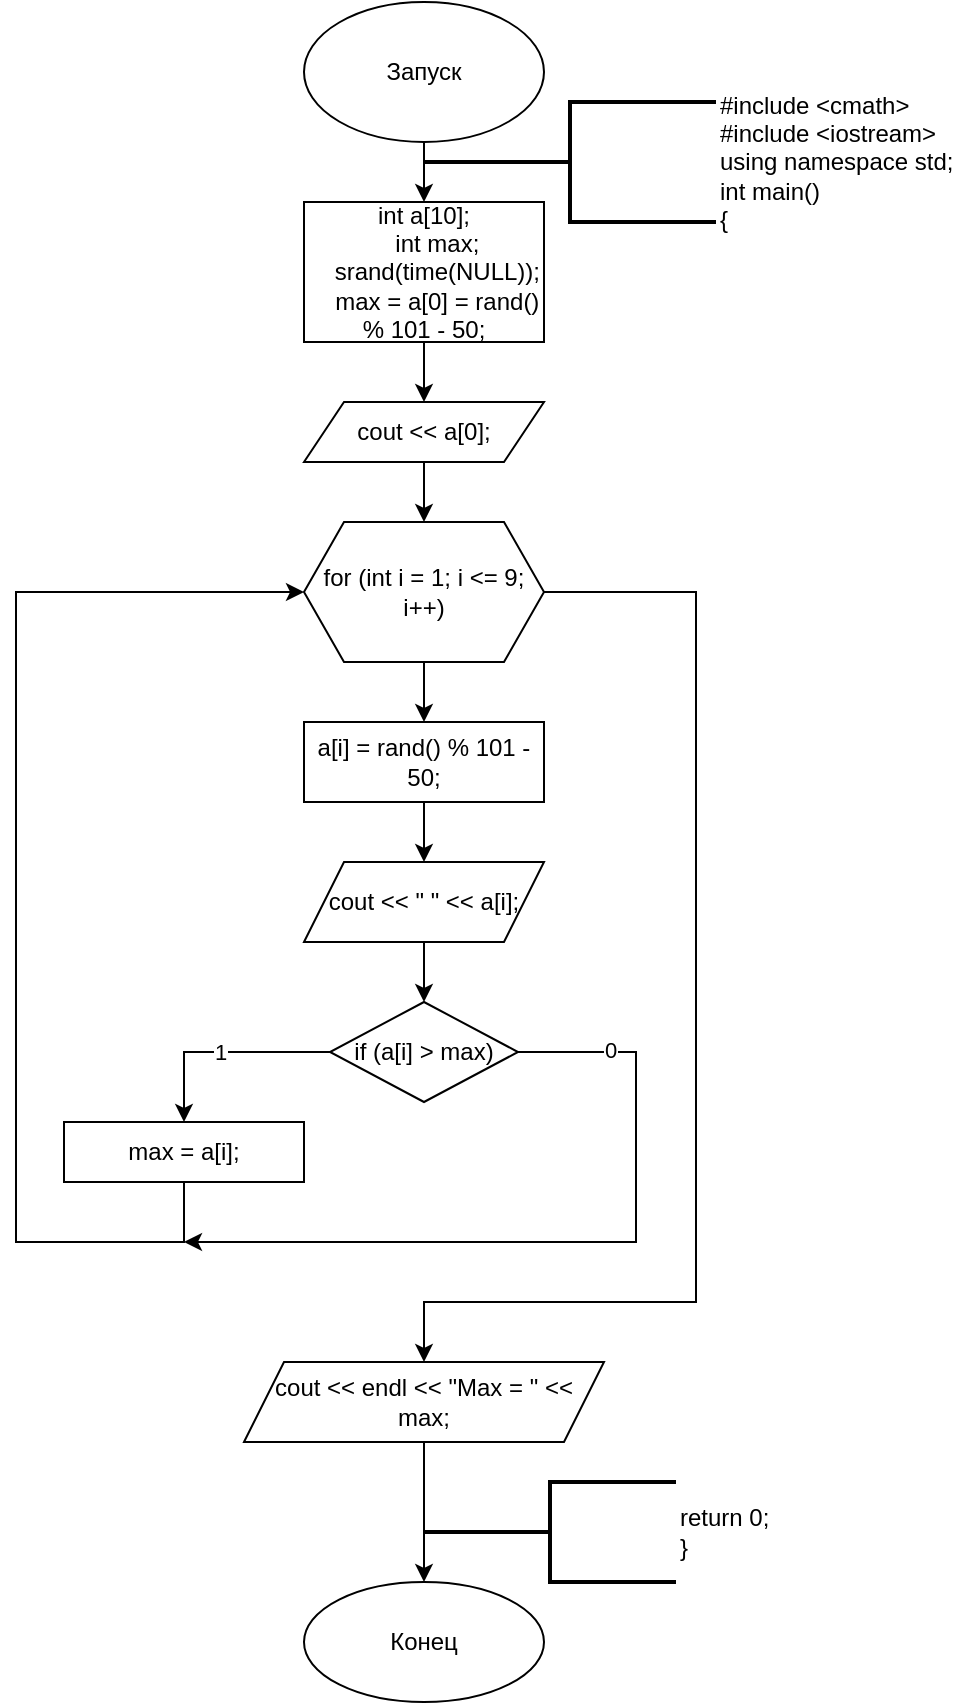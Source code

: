 <mxfile version="16.0.0" type="device"><diagram id="C5RBs43oDa-KdzZeNtuy" name="Page-1"><mxGraphModel dx="1061" dy="615" grid="1" gridSize="10" guides="1" tooltips="1" connect="1" arrows="1" fold="1" page="1" pageScale="1" pageWidth="827" pageHeight="1169" math="0" shadow="0"><root><mxCell id="WIyWlLk6GJQsqaUBKTNV-0"/><mxCell id="WIyWlLk6GJQsqaUBKTNV-1" parent="WIyWlLk6GJQsqaUBKTNV-0"/><mxCell id="OoZ20OrOg8VZuGHtvFxR-2" value="" style="edgeStyle=orthogonalEdgeStyle;rounded=0;orthogonalLoop=1;jettySize=auto;html=1;" parent="WIyWlLk6GJQsqaUBKTNV-1" source="OoZ20OrOg8VZuGHtvFxR-0" target="f6VdV6nys1w6GxwU3ILt-74" edge="1"><mxGeometry relative="1" as="geometry"><mxPoint x="414" y="130" as="targetPoint"/></mxGeometry></mxCell><mxCell id="OoZ20OrOg8VZuGHtvFxR-0" value="Запуск" style="ellipse;whiteSpace=wrap;html=1;" parent="WIyWlLk6GJQsqaUBKTNV-1" vertex="1"><mxGeometry x="354" y="10" width="120" height="70" as="geometry"/></mxCell><mxCell id="OoZ20OrOg8VZuGHtvFxR-36" value="Конец" style="ellipse;whiteSpace=wrap;html=1;" parent="WIyWlLk6GJQsqaUBKTNV-1" vertex="1"><mxGeometry x="354" y="800" width="120" height="60" as="geometry"/></mxCell><mxCell id="OoZ20OrOg8VZuGHtvFxR-38" value="return 0;&#10;}" style="strokeWidth=2;html=1;shape=mxgraph.flowchart.annotation_2;align=left;labelPosition=right;pointerEvents=1;" parent="WIyWlLk6GJQsqaUBKTNV-1" vertex="1"><mxGeometry x="414" y="750" width="126" height="50" as="geometry"/></mxCell><mxCell id="OoZ20OrOg8VZuGHtvFxR-39" value="&lt;div&gt;&lt;/div&gt;&lt;div&gt;&lt;/div&gt;&lt;div&gt;#include &amp;lt;cmath&amp;gt;&lt;/div&gt;&lt;span&gt;#include &amp;lt;iostream&amp;gt;&lt;br&gt;&lt;/span&gt;using namespace std;&lt;br&gt;int main()&lt;br&gt;{" style="strokeWidth=2;html=1;shape=mxgraph.flowchart.annotation_2;align=left;labelPosition=right;pointerEvents=1;" parent="WIyWlLk6GJQsqaUBKTNV-1" vertex="1"><mxGeometry x="414" y="60" width="146" height="60" as="geometry"/></mxCell><mxCell id="f6VdV6nys1w6GxwU3ILt-76" value="" style="edgeStyle=orthogonalEdgeStyle;rounded=0;orthogonalLoop=1;jettySize=auto;html=1;" edge="1" parent="WIyWlLk6GJQsqaUBKTNV-1" source="f6VdV6nys1w6GxwU3ILt-74" target="f6VdV6nys1w6GxwU3ILt-75"><mxGeometry relative="1" as="geometry"/></mxCell><mxCell id="f6VdV6nys1w6GxwU3ILt-74" value="int a[10];&#10;    int max;&#10;    srand(time(NULL));&#10;    max = a[0] = rand() % 101 - 50;" style="rounded=0;whiteSpace=wrap;html=1;" vertex="1" parent="WIyWlLk6GJQsqaUBKTNV-1"><mxGeometry x="354" y="110" width="120" height="70" as="geometry"/></mxCell><mxCell id="f6VdV6nys1w6GxwU3ILt-78" value="" style="edgeStyle=orthogonalEdgeStyle;rounded=0;orthogonalLoop=1;jettySize=auto;html=1;" edge="1" parent="WIyWlLk6GJQsqaUBKTNV-1" source="f6VdV6nys1w6GxwU3ILt-75" target="f6VdV6nys1w6GxwU3ILt-77"><mxGeometry relative="1" as="geometry"/></mxCell><mxCell id="f6VdV6nys1w6GxwU3ILt-75" value="cout &lt;&lt; a[0];" style="shape=parallelogram;perimeter=parallelogramPerimeter;whiteSpace=wrap;html=1;fixedSize=1;rounded=0;" vertex="1" parent="WIyWlLk6GJQsqaUBKTNV-1"><mxGeometry x="354" y="210" width="120" height="30" as="geometry"/></mxCell><mxCell id="f6VdV6nys1w6GxwU3ILt-80" value="" style="edgeStyle=orthogonalEdgeStyle;rounded=0;orthogonalLoop=1;jettySize=auto;html=1;" edge="1" parent="WIyWlLk6GJQsqaUBKTNV-1" source="f6VdV6nys1w6GxwU3ILt-77" target="f6VdV6nys1w6GxwU3ILt-79"><mxGeometry relative="1" as="geometry"/></mxCell><mxCell id="f6VdV6nys1w6GxwU3ILt-123" style="edgeStyle=orthogonalEdgeStyle;rounded=0;orthogonalLoop=1;jettySize=auto;html=1;" edge="1" parent="WIyWlLk6GJQsqaUBKTNV-1" source="f6VdV6nys1w6GxwU3ILt-77" target="f6VdV6nys1w6GxwU3ILt-108"><mxGeometry relative="1" as="geometry"><Array as="points"><mxPoint x="550" y="305"/><mxPoint x="550" y="660"/><mxPoint x="414" y="660"/></Array></mxGeometry></mxCell><mxCell id="f6VdV6nys1w6GxwU3ILt-77" value="for (int i = 1; i &lt;= 9; i++)" style="shape=hexagon;perimeter=hexagonPerimeter2;whiteSpace=wrap;html=1;fixedSize=1;rounded=0;" vertex="1" parent="WIyWlLk6GJQsqaUBKTNV-1"><mxGeometry x="354" y="270" width="120" height="70" as="geometry"/></mxCell><mxCell id="f6VdV6nys1w6GxwU3ILt-82" value="" style="edgeStyle=orthogonalEdgeStyle;rounded=0;orthogonalLoop=1;jettySize=auto;html=1;" edge="1" parent="WIyWlLk6GJQsqaUBKTNV-1" source="f6VdV6nys1w6GxwU3ILt-79" target="f6VdV6nys1w6GxwU3ILt-81"><mxGeometry relative="1" as="geometry"/></mxCell><mxCell id="f6VdV6nys1w6GxwU3ILt-79" value="a[i] = rand() % 101 - 50;" style="whiteSpace=wrap;html=1;rounded=0;" vertex="1" parent="WIyWlLk6GJQsqaUBKTNV-1"><mxGeometry x="354" y="370" width="120" height="40" as="geometry"/></mxCell><mxCell id="f6VdV6nys1w6GxwU3ILt-114" value="" style="edgeStyle=orthogonalEdgeStyle;rounded=0;orthogonalLoop=1;jettySize=auto;html=1;" edge="1" parent="WIyWlLk6GJQsqaUBKTNV-1" source="f6VdV6nys1w6GxwU3ILt-81" target="f6VdV6nys1w6GxwU3ILt-113"><mxGeometry relative="1" as="geometry"/></mxCell><mxCell id="f6VdV6nys1w6GxwU3ILt-81" value="cout &lt;&lt; &quot; &quot; &lt;&lt; a[i];" style="shape=parallelogram;perimeter=parallelogramPerimeter;whiteSpace=wrap;html=1;fixedSize=1;rounded=0;" vertex="1" parent="WIyWlLk6GJQsqaUBKTNV-1"><mxGeometry x="354" y="440" width="120" height="40" as="geometry"/></mxCell><mxCell id="f6VdV6nys1w6GxwU3ILt-100" style="edgeStyle=orthogonalEdgeStyle;rounded=0;orthogonalLoop=1;jettySize=auto;html=1;entryX=0;entryY=0.5;entryDx=0;entryDy=0;" edge="1" parent="WIyWlLk6GJQsqaUBKTNV-1" source="f6VdV6nys1w6GxwU3ILt-88"><mxGeometry relative="1" as="geometry"><mxPoint x="354" y="650" as="targetPoint"/><Array as="points"><mxPoint x="560" y="740"/><mxPoint x="560" y="990"/><mxPoint x="180" y="990"/><mxPoint x="180" y="650"/></Array></mxGeometry></mxCell><mxCell id="f6VdV6nys1w6GxwU3ILt-124" style="edgeStyle=orthogonalEdgeStyle;rounded=0;orthogonalLoop=1;jettySize=auto;html=1;exitX=0.5;exitY=1;exitDx=0;exitDy=0;entryX=0.5;entryY=0;entryDx=0;entryDy=0;" edge="1" parent="WIyWlLk6GJQsqaUBKTNV-1" source="f6VdV6nys1w6GxwU3ILt-108" target="OoZ20OrOg8VZuGHtvFxR-36"><mxGeometry relative="1" as="geometry"/></mxCell><mxCell id="f6VdV6nys1w6GxwU3ILt-108" value="cout &lt;&lt; endl &lt;&lt; &quot;Max = &quot; &lt;&lt; max;" style="shape=parallelogram;perimeter=parallelogramPerimeter;whiteSpace=wrap;html=1;fixedSize=1;" vertex="1" parent="WIyWlLk6GJQsqaUBKTNV-1"><mxGeometry x="324" y="690" width="180" height="40" as="geometry"/></mxCell><mxCell id="f6VdV6nys1w6GxwU3ILt-116" value="" style="edgeStyle=orthogonalEdgeStyle;rounded=0;orthogonalLoop=1;jettySize=auto;html=1;" edge="1" parent="WIyWlLk6GJQsqaUBKTNV-1" source="f6VdV6nys1w6GxwU3ILt-113" target="f6VdV6nys1w6GxwU3ILt-115"><mxGeometry relative="1" as="geometry"/></mxCell><mxCell id="f6VdV6nys1w6GxwU3ILt-117" value="1" style="edgeLabel;html=1;align=center;verticalAlign=middle;resizable=0;points=[];" vertex="1" connectable="0" parent="f6VdV6nys1w6GxwU3ILt-116"><mxGeometry x="0.018" relative="1" as="geometry"><mxPoint as="offset"/></mxGeometry></mxCell><mxCell id="f6VdV6nys1w6GxwU3ILt-113" value="if (a[i] &gt; max)" style="rhombus;whiteSpace=wrap;html=1;rounded=0;" vertex="1" parent="WIyWlLk6GJQsqaUBKTNV-1"><mxGeometry x="367" y="510" width="94" height="50" as="geometry"/></mxCell><mxCell id="f6VdV6nys1w6GxwU3ILt-118" style="edgeStyle=orthogonalEdgeStyle;rounded=0;orthogonalLoop=1;jettySize=auto;html=1;entryX=0;entryY=0.5;entryDx=0;entryDy=0;" edge="1" parent="WIyWlLk6GJQsqaUBKTNV-1" source="f6VdV6nys1w6GxwU3ILt-115" target="f6VdV6nys1w6GxwU3ILt-77"><mxGeometry relative="1" as="geometry"><Array as="points"><mxPoint x="294" y="630"/><mxPoint x="210" y="630"/><mxPoint x="210" y="305"/></Array></mxGeometry></mxCell><mxCell id="f6VdV6nys1w6GxwU3ILt-121" style="edgeStyle=orthogonalEdgeStyle;rounded=0;orthogonalLoop=1;jettySize=auto;html=1;exitX=1;exitY=0.5;exitDx=0;exitDy=0;" edge="1" parent="WIyWlLk6GJQsqaUBKTNV-1" source="f6VdV6nys1w6GxwU3ILt-113"><mxGeometry relative="1" as="geometry"><mxPoint x="294" y="630" as="targetPoint"/><Array as="points"><mxPoint x="520" y="535"/><mxPoint x="520" y="630"/></Array></mxGeometry></mxCell><mxCell id="f6VdV6nys1w6GxwU3ILt-122" value="0" style="edgeLabel;html=1;align=center;verticalAlign=middle;resizable=0;points=[];" vertex="1" connectable="0" parent="f6VdV6nys1w6GxwU3ILt-121"><mxGeometry x="-0.758" y="1" relative="1" as="geometry"><mxPoint as="offset"/></mxGeometry></mxCell><mxCell id="f6VdV6nys1w6GxwU3ILt-115" value="max = a[i];" style="whiteSpace=wrap;html=1;rounded=0;" vertex="1" parent="WIyWlLk6GJQsqaUBKTNV-1"><mxGeometry x="234" y="570" width="120" height="30" as="geometry"/></mxCell></root></mxGraphModel></diagram></mxfile>